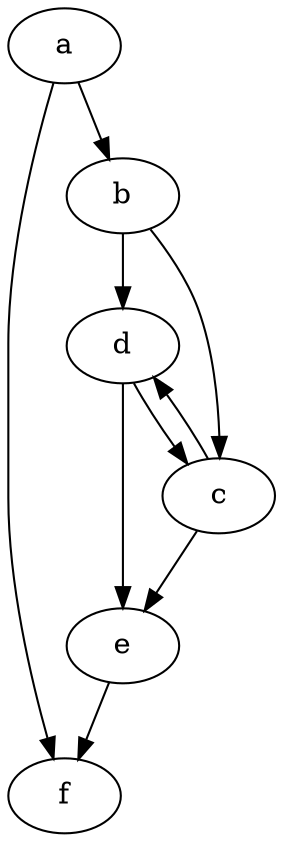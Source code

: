 digraph {
    // Node defaults can be set here if needed
    "f" [fontsize=14]
    "e" [fontsize=14]
    "a" [fontsize=14]
    "b" [fontsize=14]
    "d" [fontsize=14]
    "c" [fontsize=14]
    edge[labeldistance=1.5 fontsize=12]
    "a" -> "b" [dir="forward"]
    "b" -> "c" [dir="forward"]
    "d" -> "c" [dir="forward"]
    "b" -> "d" [dir="forward"]
    "c" -> "d" [dir="forward"]
    "c" -> "e" [dir="forward"]
    "d" -> "e" [dir="forward"]
    "e" -> "f" [dir="forward"]
    "a" -> "f" [dir="forward"]
}